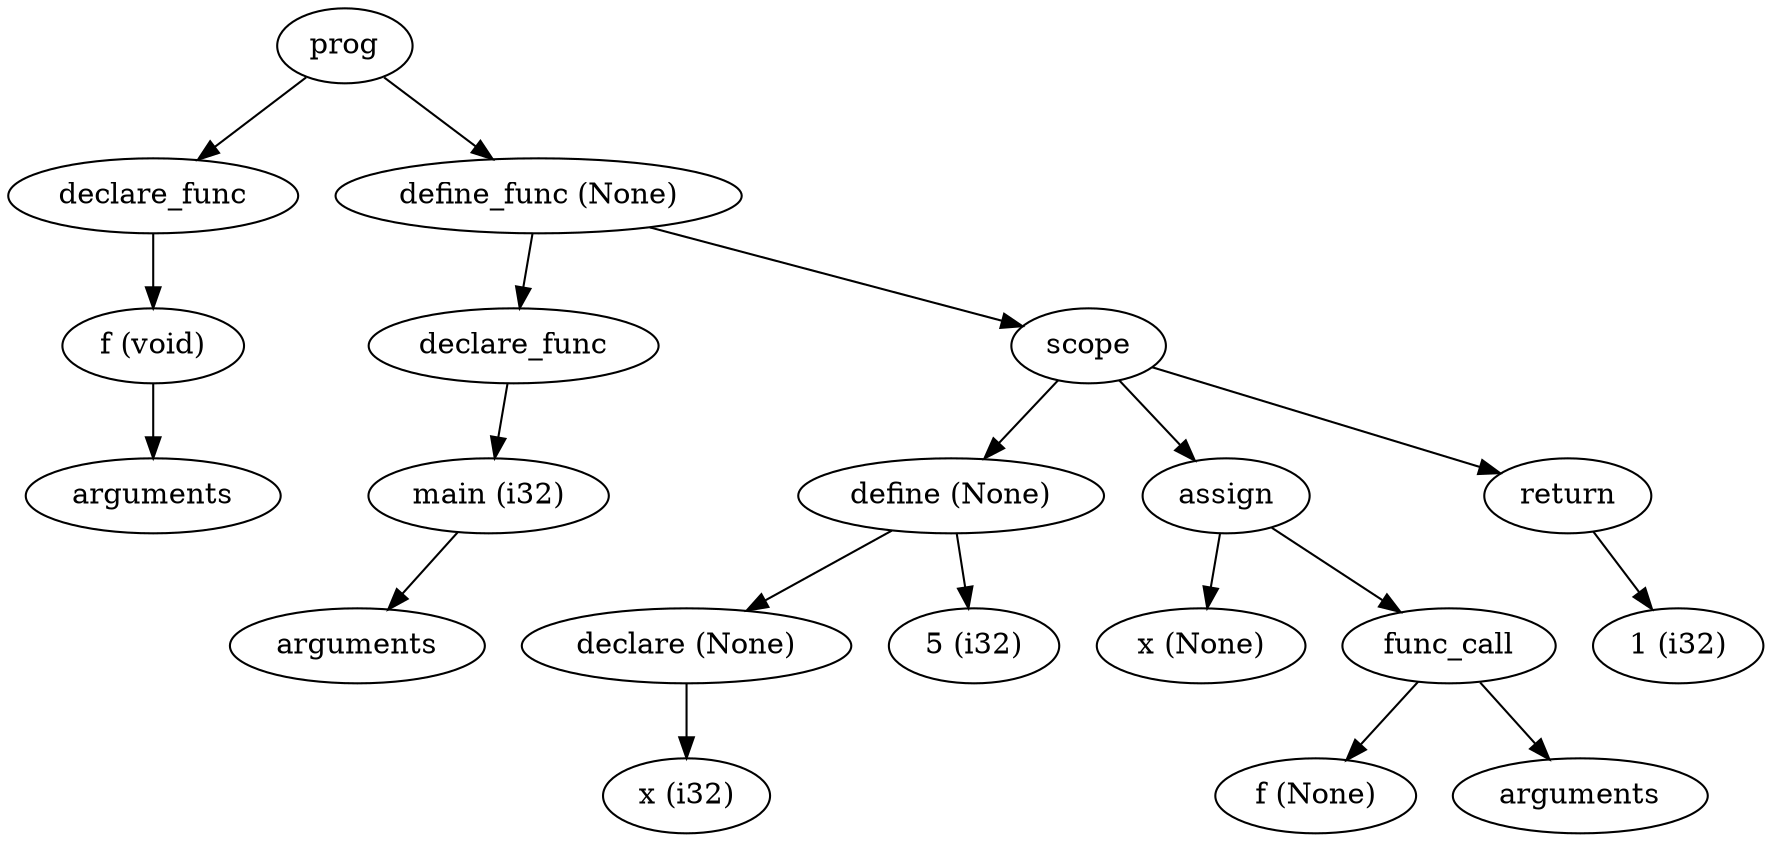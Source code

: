 digraph AST {
	node0[label="prog"]
	node1[label="declare_func"]
	node0->node1
	node2[label="f (void)"]
	node1->node2
	node3[label="arguments"]
	node2->node3
	node4[label="define_func (None)"]
	node0->node4
	node5[label="declare_func"]
	node4->node5
	node6[label="main (i32)"]
	node5->node6
	node7[label="arguments"]
	node6->node7
	node8[label="scope"]
	node4->node8
	node9[label="define (None)"]
	node8->node9
	node10[label="declare (None)"]
	node9->node10
	node11[label="x (i32)"]
	node10->node11
	node12[label="5 (i32)"]
	node9->node12
	node13[label="assign"]
	node8->node13
	node14[label="x (None)"]
	node13->node14
	node15[label="func_call"]
	node13->node15
	node16[label="f (None)"]
	node15->node16
	node17[label="arguments"]
	node15->node17
	node18[label="return"]
	node8->node18
	node19[label="1 (i32)"]
	node18->node19
}